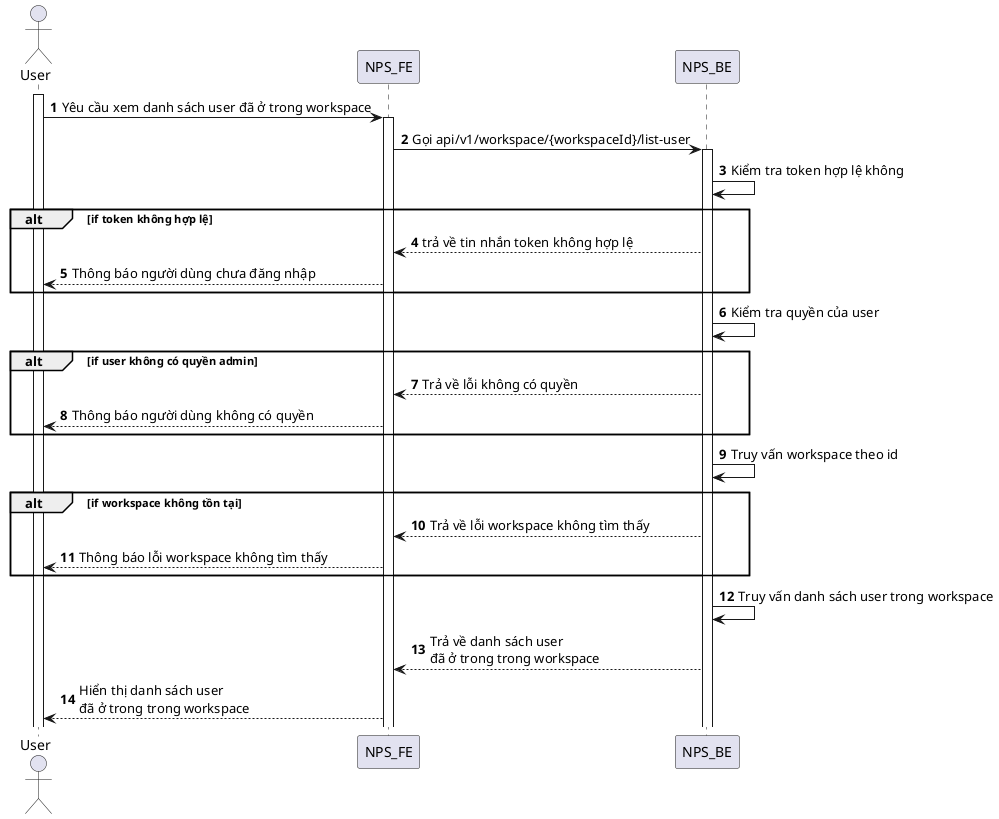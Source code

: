 @startuml
autonumber
actor User
activate User
User -> NPS_FE: Yêu cầu xem danh sách user đã ở trong workspace
activate NPS_FE
NPS_FE -> NPS_BE: Gọi api/v1/workspace/{workspaceId}/list-user
activate NPS_BE
NPS_BE -> NPS_BE: Kiểm tra token hợp lệ không
alt if token không hợp lệ
NPS_BE --> NPS_FE: trả về tin nhắn token không hợp lệ
NPS_FE --> User: Thông báo người dùng chưa đăng nhập
end
NPS_BE -> NPS_BE: Kiểm tra quyền của user
alt if user không có quyền admin
NPS_BE --> NPS_FE: Trả về lỗi không có quyền
NPS_FE --> User: Thông báo người dùng không có quyền
end
NPS_BE -> NPS_BE: Truy vấn workspace theo id
alt if workspace không tồn tại
NPS_BE --> NPS_FE: Trả về lỗi workspace không tìm thấy
NPS_FE --> User: Thông báo lỗi workspace không tìm thấy
end
NPS_BE -> NPS_BE: Truy vấn danh sách user trong workspace
NPS_BE --> NPS_FE: Trả về danh sách user \nđã ở trong trong workspace
NPS_FE --> User: Hiển thị danh sách user \nđã ở trong trong workspace
@enduml
